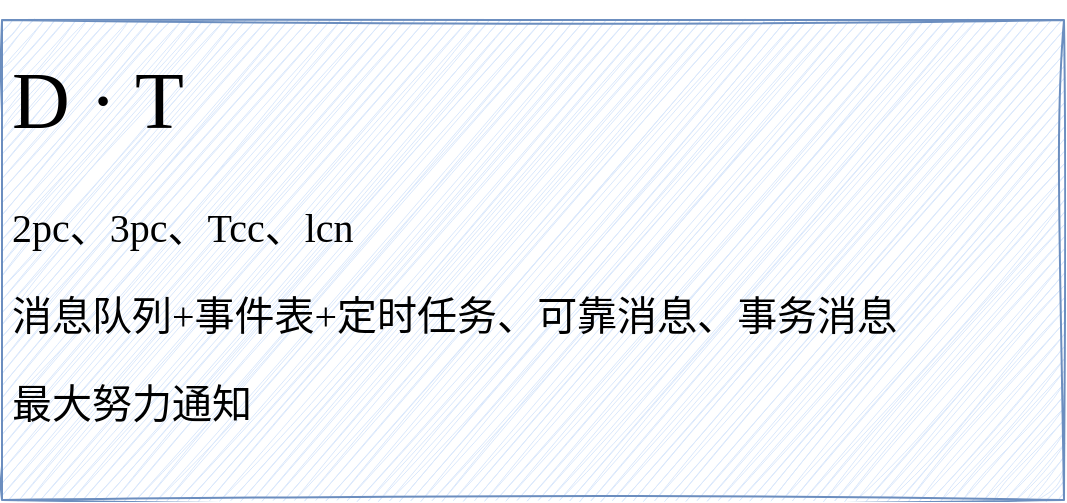 <mxfile version="22.1.18" type="github" pages="2">
  <diagram name="概述" id="Q4chASuq30LGO_yorPZP">
    <mxGraphModel dx="790" dy="537" grid="1" gridSize="10" guides="1" tooltips="1" connect="1" arrows="1" fold="1" page="1" pageScale="1" pageWidth="827" pageHeight="1169" math="0" shadow="0">
      <root>
        <mxCell id="0" />
        <mxCell id="1" parent="0" />
        <mxCell id="oFVhv8_tYSmoTK4LMeDl-3" value="&lt;h1&gt;&lt;font style=&quot;font-weight: normal;&quot; face=&quot;Verdana&quot;&gt;D · T&lt;/font&gt;&lt;/h1&gt;&lt;p&gt;&lt;font face=&quot;uiAQiR2UsXftJaIBd71A&quot;&gt;2pc、3pc、Tcc、lcn&lt;/font&gt;&lt;/p&gt;&lt;p&gt;&lt;font face=&quot;uiAQiR2UsXftJaIBd71A&quot;&gt;消息队列+事件表+定时任务、&lt;/font&gt;&lt;span style=&quot;font-family: uiAQiR2UsXftJaIBd71A; background-color: initial;&quot;&gt;可靠消息、&lt;/span&gt;&lt;span style=&quot;font-family: uiAQiR2UsXftJaIBd71A; background-color: initial;&quot;&gt;事务消息&lt;/span&gt;&lt;/p&gt;&lt;p&gt;&lt;span style=&quot;font-family: uiAQiR2UsXftJaIBd71A; background-color: initial;&quot;&gt;最大努力通知&lt;/span&gt;&lt;/p&gt;" style="text;html=1;strokeColor=#6c8ebf;fillColor=#dae8fc;spacing=5;spacingTop=-20;whiteSpace=wrap;overflow=hidden;rounded=0;fontSize=20;fontFamily=Architects Daughter;shadow=0;sketch=1;curveFitting=1;jiggle=2;glass=0;" vertex="1" parent="1">
          <mxGeometry x="120" y="60" width="531" height="240" as="geometry" />
        </mxCell>
      </root>
    </mxGraphModel>
  </diagram>
  <diagram id="ouR4LaZyLQhi3ksTLmAw" name="可靠消息">
    <mxGraphModel dx="790" dy="537" grid="1" gridSize="10" guides="1" tooltips="1" connect="1" arrows="1" fold="1" page="1" pageScale="1" pageWidth="827" pageHeight="1169" math="0" shadow="0">
      <root>
        <mxCell id="0" />
        <mxCell id="1" parent="0" />
      </root>
    </mxGraphModel>
  </diagram>
</mxfile>
